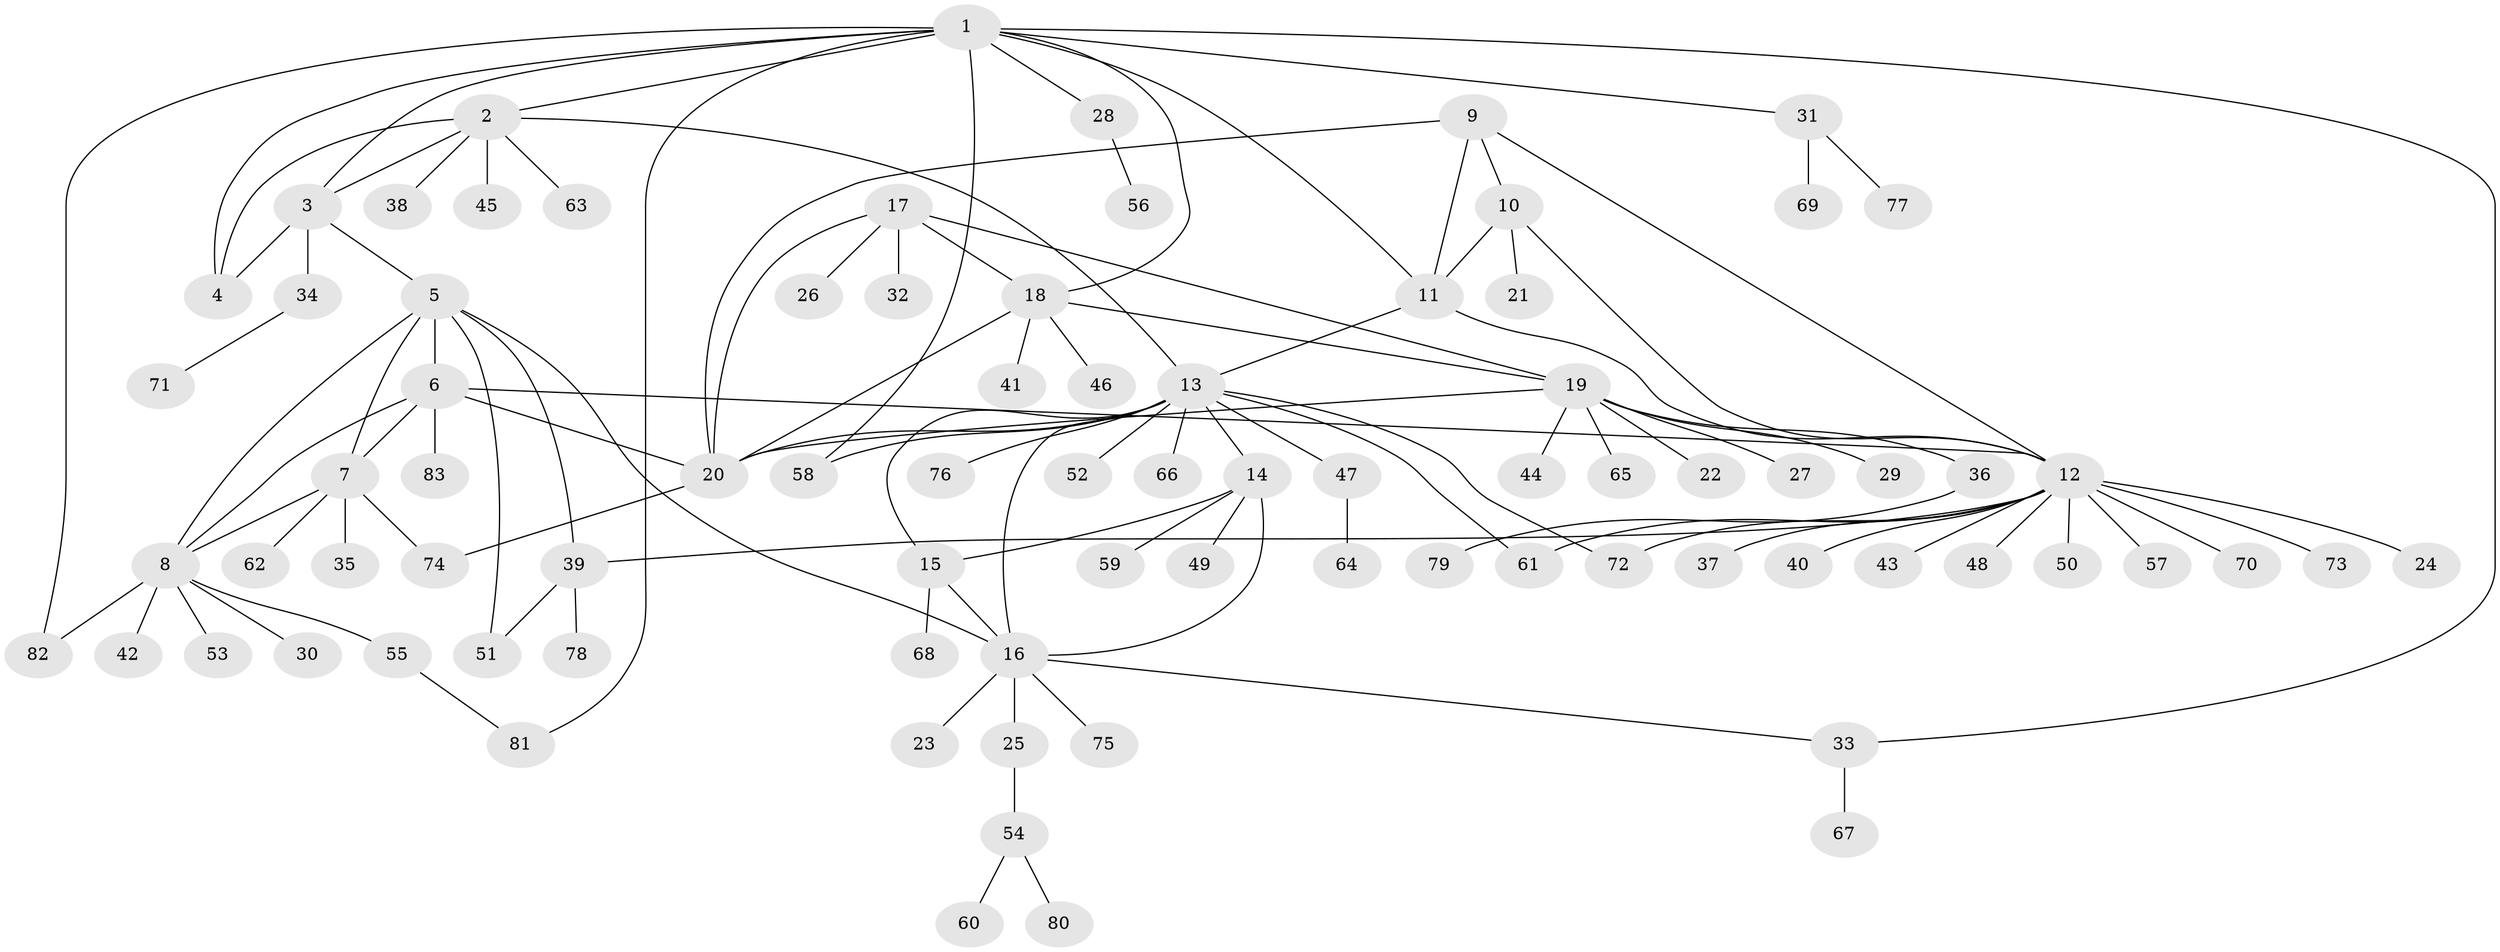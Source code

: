 // Generated by graph-tools (version 1.1) at 2025/15/03/09/25 04:15:57]
// undirected, 83 vertices, 112 edges
graph export_dot {
graph [start="1"]
  node [color=gray90,style=filled];
  1;
  2;
  3;
  4;
  5;
  6;
  7;
  8;
  9;
  10;
  11;
  12;
  13;
  14;
  15;
  16;
  17;
  18;
  19;
  20;
  21;
  22;
  23;
  24;
  25;
  26;
  27;
  28;
  29;
  30;
  31;
  32;
  33;
  34;
  35;
  36;
  37;
  38;
  39;
  40;
  41;
  42;
  43;
  44;
  45;
  46;
  47;
  48;
  49;
  50;
  51;
  52;
  53;
  54;
  55;
  56;
  57;
  58;
  59;
  60;
  61;
  62;
  63;
  64;
  65;
  66;
  67;
  68;
  69;
  70;
  71;
  72;
  73;
  74;
  75;
  76;
  77;
  78;
  79;
  80;
  81;
  82;
  83;
  1 -- 2;
  1 -- 3;
  1 -- 4;
  1 -- 11;
  1 -- 18;
  1 -- 28;
  1 -- 31;
  1 -- 33;
  1 -- 58;
  1 -- 81;
  1 -- 82;
  2 -- 3;
  2 -- 4;
  2 -- 13;
  2 -- 38;
  2 -- 45;
  2 -- 63;
  3 -- 4;
  3 -- 5;
  3 -- 34;
  5 -- 6;
  5 -- 7;
  5 -- 8;
  5 -- 16;
  5 -- 39;
  5 -- 51;
  6 -- 7;
  6 -- 8;
  6 -- 12;
  6 -- 20;
  6 -- 83;
  7 -- 8;
  7 -- 35;
  7 -- 62;
  7 -- 74;
  8 -- 30;
  8 -- 42;
  8 -- 53;
  8 -- 55;
  8 -- 82;
  9 -- 10;
  9 -- 11;
  9 -- 12;
  9 -- 20;
  10 -- 11;
  10 -- 12;
  10 -- 21;
  11 -- 12;
  11 -- 13;
  12 -- 24;
  12 -- 37;
  12 -- 39;
  12 -- 40;
  12 -- 43;
  12 -- 48;
  12 -- 50;
  12 -- 57;
  12 -- 61;
  12 -- 70;
  12 -- 72;
  12 -- 73;
  13 -- 14;
  13 -- 15;
  13 -- 16;
  13 -- 20;
  13 -- 47;
  13 -- 52;
  13 -- 58;
  13 -- 61;
  13 -- 66;
  13 -- 72;
  13 -- 76;
  14 -- 15;
  14 -- 16;
  14 -- 49;
  14 -- 59;
  15 -- 16;
  15 -- 68;
  16 -- 23;
  16 -- 25;
  16 -- 33;
  16 -- 75;
  17 -- 18;
  17 -- 19;
  17 -- 20;
  17 -- 26;
  17 -- 32;
  18 -- 19;
  18 -- 20;
  18 -- 41;
  18 -- 46;
  19 -- 20;
  19 -- 22;
  19 -- 27;
  19 -- 29;
  19 -- 36;
  19 -- 44;
  19 -- 65;
  20 -- 74;
  25 -- 54;
  28 -- 56;
  31 -- 69;
  31 -- 77;
  33 -- 67;
  34 -- 71;
  36 -- 79;
  39 -- 51;
  39 -- 78;
  47 -- 64;
  54 -- 60;
  54 -- 80;
  55 -- 81;
}
